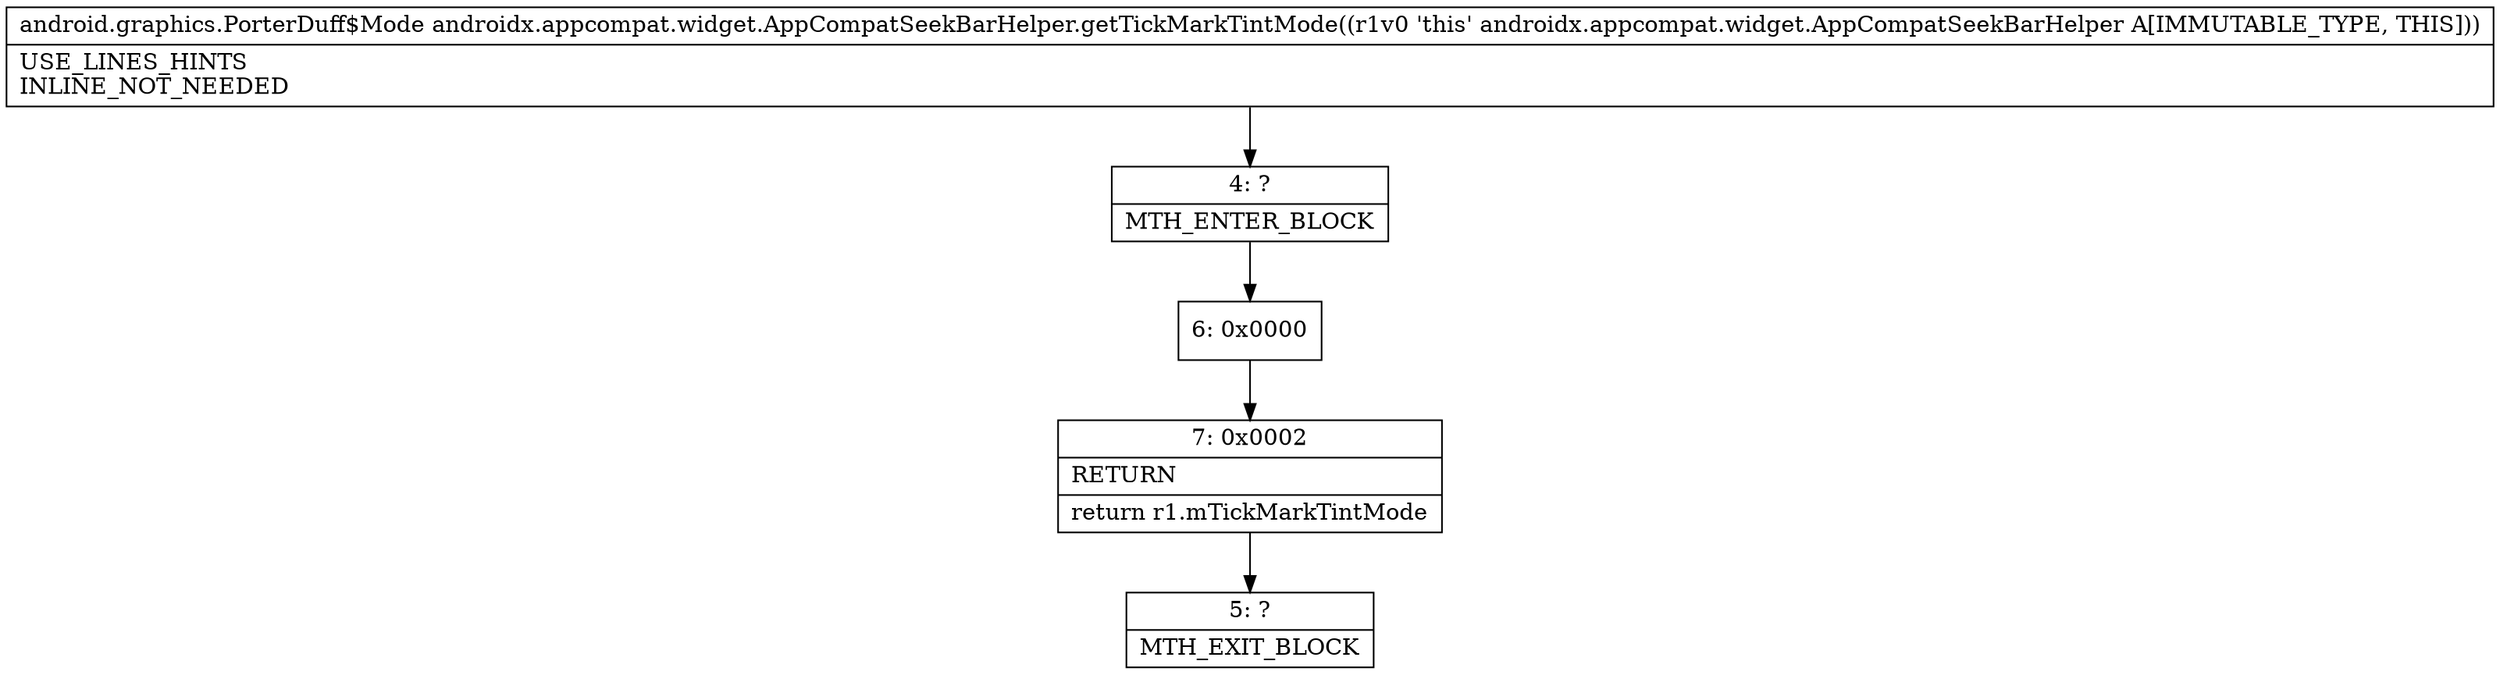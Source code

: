 digraph "CFG forandroidx.appcompat.widget.AppCompatSeekBarHelper.getTickMarkTintMode()Landroid\/graphics\/PorterDuff$Mode;" {
Node_4 [shape=record,label="{4\:\ ?|MTH_ENTER_BLOCK\l}"];
Node_6 [shape=record,label="{6\:\ 0x0000}"];
Node_7 [shape=record,label="{7\:\ 0x0002|RETURN\l|return r1.mTickMarkTintMode\l}"];
Node_5 [shape=record,label="{5\:\ ?|MTH_EXIT_BLOCK\l}"];
MethodNode[shape=record,label="{android.graphics.PorterDuff$Mode androidx.appcompat.widget.AppCompatSeekBarHelper.getTickMarkTintMode((r1v0 'this' androidx.appcompat.widget.AppCompatSeekBarHelper A[IMMUTABLE_TYPE, THIS]))  | USE_LINES_HINTS\lINLINE_NOT_NEEDED\l}"];
MethodNode -> Node_4;Node_4 -> Node_6;
Node_6 -> Node_7;
Node_7 -> Node_5;
}

